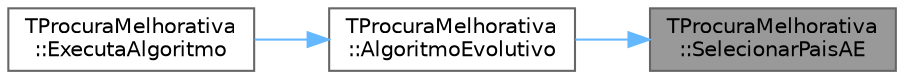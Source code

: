 digraph "TProcuraMelhorativa::SelecionarPaisAE"
{
 // LATEX_PDF_SIZE
  bgcolor="transparent";
  edge [fontname=Helvetica,fontsize=10,labelfontname=Helvetica,labelfontsize=10];
  node [fontname=Helvetica,fontsize=10,shape=box,height=0.2,width=0.4];
  rankdir="RL";
  Node1 [id="Node000001",label="TProcuraMelhorativa\l::SelecionarPaisAE",height=0.2,width=0.4,color="gray40", fillcolor="grey60", style="filled", fontcolor="black",tooltip=" "];
  Node1 -> Node2 [id="edge3_Node000001_Node000002",dir="back",color="steelblue1",style="solid",tooltip=" "];
  Node2 [id="Node000002",label="TProcuraMelhorativa\l::AlgoritmoEvolutivo",height=0.2,width=0.4,color="grey40", fillcolor="white", style="filled",URL="$classTProcuraMelhorativa.html#a6e7a1d0f1281eae6bf3fbbc7fa5f4026",tooltip=" "];
  Node2 -> Node3 [id="edge4_Node000002_Node000003",dir="back",color="steelblue1",style="solid",tooltip=" "];
  Node3 [id="Node000003",label="TProcuraMelhorativa\l::ExecutaAlgoritmo",height=0.2,width=0.4,color="grey40", fillcolor="white", style="filled",URL="$classTProcuraMelhorativa.html#af101526489df420431d22477e317fb33",tooltip="Executa o algoritmo com os parametros atuais."];
}
